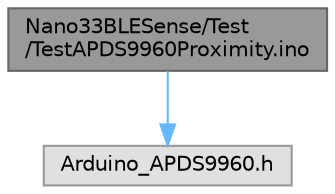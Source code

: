 digraph "Nano33BLESense/Test/TestAPDS9960Proximity.ino"
{
 // LATEX_PDF_SIZE
  bgcolor="transparent";
  edge [fontname=Helvetica,fontsize=10,labelfontname=Helvetica,labelfontsize=10];
  node [fontname=Helvetica,fontsize=10,shape=box,height=0.2,width=0.4];
  Node1 [id="Node000001",label="Nano33BLESense/Test\l/TestAPDS9960Proximity.ino",height=0.2,width=0.4,color="gray40", fillcolor="grey60", style="filled", fontcolor="black",tooltip=" "];
  Node1 -> Node2 [id="edge2_Node000001_Node000002",color="steelblue1",style="solid",tooltip=" "];
  Node2 [id="Node000002",label="Arduino_APDS9960.h",height=0.2,width=0.4,color="grey60", fillcolor="#E0E0E0", style="filled",tooltip=" "];
}
